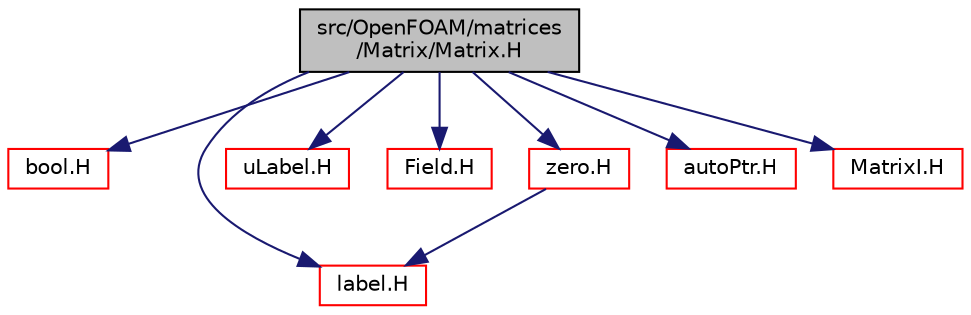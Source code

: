 digraph "src/OpenFOAM/matrices/Matrix/Matrix.H"
{
  bgcolor="transparent";
  edge [fontname="Helvetica",fontsize="10",labelfontname="Helvetica",labelfontsize="10"];
  node [fontname="Helvetica",fontsize="10",shape=record];
  Node0 [label="src/OpenFOAM/matrices\l/Matrix/Matrix.H",height=0.2,width=0.4,color="black", fillcolor="grey75", style="filled", fontcolor="black"];
  Node0 -> Node1 [color="midnightblue",fontsize="10",style="solid",fontname="Helvetica"];
  Node1 [label="bool.H",height=0.2,width=0.4,color="red",URL="$a12911.html",tooltip="System bool. "];
  Node0 -> Node6 [color="midnightblue",fontsize="10",style="solid",fontname="Helvetica"];
  Node6 [label="label.H",height=0.2,width=0.4,color="red",URL="$a13142.html"];
  Node0 -> Node23 [color="midnightblue",fontsize="10",style="solid",fontname="Helvetica"];
  Node23 [label="uLabel.H",height=0.2,width=0.4,color="red",URL="$a13190.html"];
  Node0 -> Node27 [color="midnightblue",fontsize="10",style="solid",fontname="Helvetica"];
  Node27 [label="Field.H",height=0.2,width=0.4,color="red",URL="$a10289.html"];
  Node0 -> Node52 [color="midnightblue",fontsize="10",style="solid",fontname="Helvetica"];
  Node52 [label="zero.H",height=0.2,width=0.4,color="red",URL="$a13730.html"];
  Node52 -> Node6 [color="midnightblue",fontsize="10",style="solid",fontname="Helvetica"];
  Node0 -> Node65 [color="midnightblue",fontsize="10",style="solid",fontname="Helvetica"];
  Node65 [label="autoPtr.H",height=0.2,width=0.4,color="red",URL="$a11828.html"];
  Node0 -> Node94 [color="midnightblue",fontsize="10",style="solid",fontname="Helvetica"];
  Node94 [label="MatrixI.H",height=0.2,width=0.4,color="red",URL="$a11741.html"];
}
